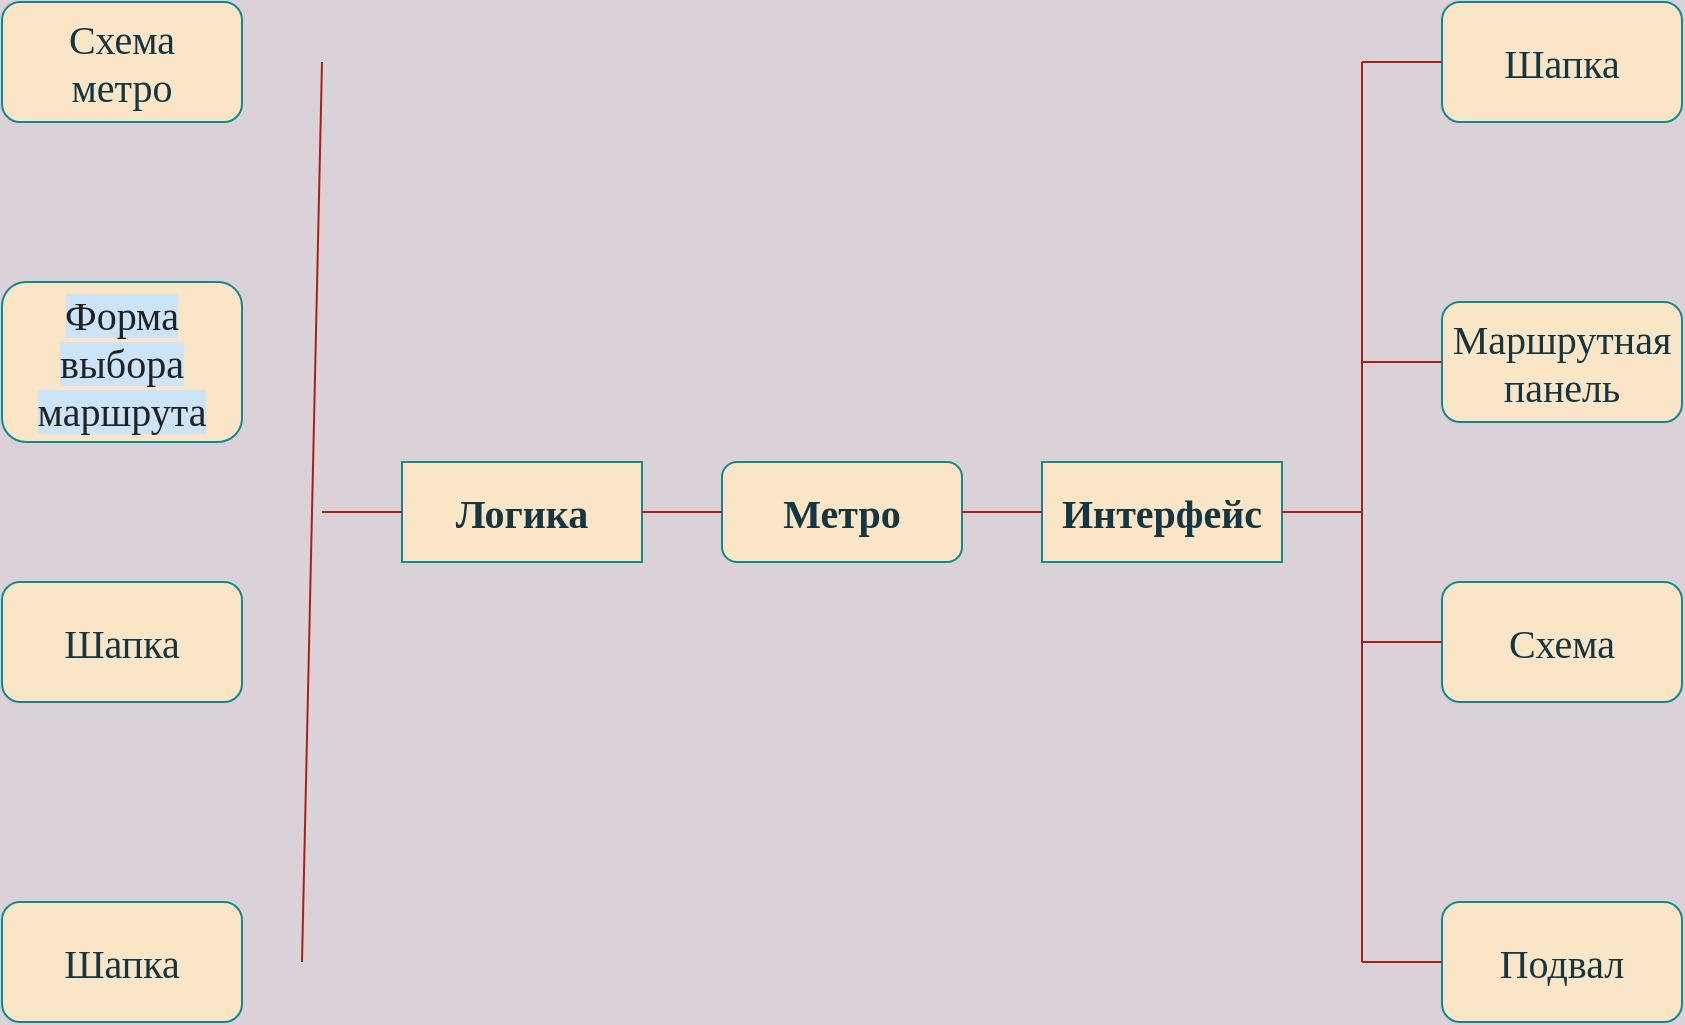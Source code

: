 <mxfile version="14.6.12" type="github">
  <diagram id="VhirNXBc8BUo8Ws5Ngwz" name="Page-1">
    <mxGraphModel dx="1054" dy="647" grid="1" gridSize="10" guides="1" tooltips="1" connect="1" arrows="1" fold="1" page="1" pageScale="1" pageWidth="1169" pageHeight="827" background="#DAD2D8" math="0" shadow="0">
      <root>
        <mxCell id="0" />
        <mxCell id="1" parent="0" />
        <mxCell id="hveAdcwGdqv-MiLM6Rzx-1" value="Метро" style="rounded=1;whiteSpace=wrap;html=1;fillColor=#FAE5C7;strokeColor=#0F8B8D;fontColor=#143642;fontFamily=Times New Roman;textDirection=ltr;fontSize=20;fontStyle=1" vertex="1" parent="1">
          <mxGeometry x="480" y="300" width="120" height="50" as="geometry" />
        </mxCell>
        <mxCell id="hveAdcwGdqv-MiLM6Rzx-2" value="Интерфейс" style="rounded=0;whiteSpace=wrap;html=1;sketch=0;fontFamily=Times New Roman;fontSize=20;fontColor=#143642;strokeColor=#0F8B8D;fillColor=#FAE5C7;textDirection=ltr;fontStyle=1" vertex="1" parent="1">
          <mxGeometry x="640" y="300" width="120" height="50" as="geometry" />
        </mxCell>
        <mxCell id="hveAdcwGdqv-MiLM6Rzx-3" value="Логика" style="rounded=0;whiteSpace=wrap;html=1;sketch=0;fontFamily=Times New Roman;fontSize=20;fontColor=#143642;strokeColor=#0F8B8D;fillColor=#FAE5C7;textDirection=ltr;fontStyle=1" vertex="1" parent="1">
          <mxGeometry x="320" y="300" width="120" height="50" as="geometry" />
        </mxCell>
        <mxCell id="hveAdcwGdqv-MiLM6Rzx-4" value="" style="endArrow=none;html=1;fontFamily=Times New Roman;fontSize=20;fontColor=#143642;strokeColor=#A8201A;fillColor=#FAE5C7;exitX=1;exitY=0.5;exitDx=0;exitDy=0;entryX=0;entryY=0.5;entryDx=0;entryDy=0;" edge="1" parent="1" source="hveAdcwGdqv-MiLM6Rzx-3" target="hveAdcwGdqv-MiLM6Rzx-1">
          <mxGeometry width="50" height="50" relative="1" as="geometry">
            <mxPoint x="500" y="360" as="sourcePoint" />
            <mxPoint x="550" y="310" as="targetPoint" />
          </mxGeometry>
        </mxCell>
        <mxCell id="hveAdcwGdqv-MiLM6Rzx-5" value="" style="endArrow=none;html=1;fontFamily=Times New Roman;fontSize=20;fontColor=#143642;strokeColor=#A8201A;fillColor=#FAE5C7;exitX=0;exitY=0.5;exitDx=0;exitDy=0;entryX=1;entryY=0.5;entryDx=0;entryDy=0;" edge="1" parent="1" source="hveAdcwGdqv-MiLM6Rzx-2" target="hveAdcwGdqv-MiLM6Rzx-1">
          <mxGeometry width="50" height="50" relative="1" as="geometry">
            <mxPoint x="500" y="360" as="sourcePoint" />
            <mxPoint x="550" y="310" as="targetPoint" />
          </mxGeometry>
        </mxCell>
        <mxCell id="hveAdcwGdqv-MiLM6Rzx-6" value="Шапка" style="rounded=1;whiteSpace=wrap;html=1;sketch=0;fontFamily=Times New Roman;fontSize=20;fontColor=#143642;strokeColor=#0F8B8D;fillColor=#FAE5C7;textDirection=ltr;" vertex="1" parent="1">
          <mxGeometry x="840" y="70" width="120" height="60" as="geometry" />
        </mxCell>
        <mxCell id="hveAdcwGdqv-MiLM6Rzx-8" value="&lt;br&gt;Маршрутная панель&lt;br&gt;&lt;br&gt;" style="rounded=1;whiteSpace=wrap;html=1;sketch=0;fontFamily=Times New Roman;fontSize=20;fontColor=#143642;strokeColor=#0F8B8D;fillColor=#FAE5C7;" vertex="1" parent="1">
          <mxGeometry x="840" y="220" width="120" height="60" as="geometry" />
        </mxCell>
        <mxCell id="hveAdcwGdqv-MiLM6Rzx-9" value="Схема" style="rounded=1;whiteSpace=wrap;html=1;sketch=0;fontFamily=Times New Roman;fontSize=20;fontColor=#143642;strokeColor=#0F8B8D;fillColor=#FAE5C7;" vertex="1" parent="1">
          <mxGeometry x="840" y="360" width="120" height="60" as="geometry" />
        </mxCell>
        <mxCell id="hveAdcwGdqv-MiLM6Rzx-10" value="Подвал" style="rounded=1;whiteSpace=wrap;html=1;sketch=0;fontFamily=Times New Roman;fontSize=20;fontColor=#143642;strokeColor=#0F8B8D;fillColor=#FAE5C7;" vertex="1" parent="1">
          <mxGeometry x="840" y="520" width="120" height="60" as="geometry" />
        </mxCell>
        <mxCell id="hveAdcwGdqv-MiLM6Rzx-11" value="" style="endArrow=none;html=1;fontFamily=Times New Roman;fontSize=20;fontColor=#143642;strokeColor=#A8201A;fillColor=#FAE5C7;exitX=1;exitY=0.5;exitDx=0;exitDy=0;" edge="1" parent="1" source="hveAdcwGdqv-MiLM6Rzx-2">
          <mxGeometry width="50" height="50" relative="1" as="geometry">
            <mxPoint x="500" y="320" as="sourcePoint" />
            <mxPoint x="800" y="325" as="targetPoint" />
            <Array as="points">
              <mxPoint x="780" y="325" />
            </Array>
          </mxGeometry>
        </mxCell>
        <mxCell id="hveAdcwGdqv-MiLM6Rzx-12" value="" style="endArrow=none;html=1;fontFamily=Times New Roman;fontSize=20;fontColor=#143642;strokeColor=#A8201A;fillColor=#FAE5C7;" edge="1" parent="1">
          <mxGeometry width="50" height="50" relative="1" as="geometry">
            <mxPoint x="800" y="550" as="sourcePoint" />
            <mxPoint x="800" y="100" as="targetPoint" />
          </mxGeometry>
        </mxCell>
        <mxCell id="hveAdcwGdqv-MiLM6Rzx-13" value="" style="endArrow=none;html=1;fontFamily=Times New Roman;fontSize=20;fontColor=#143642;strokeColor=#A8201A;fillColor=#FAE5C7;exitX=0;exitY=0.5;exitDx=0;exitDy=0;" edge="1" parent="1" source="hveAdcwGdqv-MiLM6Rzx-6">
          <mxGeometry width="50" height="50" relative="1" as="geometry">
            <mxPoint x="500" y="320" as="sourcePoint" />
            <mxPoint x="800" y="100" as="targetPoint" />
          </mxGeometry>
        </mxCell>
        <mxCell id="hveAdcwGdqv-MiLM6Rzx-14" value="" style="endArrow=none;html=1;fontFamily=Times New Roman;fontSize=20;fontColor=#143642;strokeColor=#A8201A;fillColor=#FAE5C7;exitX=0;exitY=0.5;exitDx=0;exitDy=0;" edge="1" parent="1" source="hveAdcwGdqv-MiLM6Rzx-10">
          <mxGeometry width="50" height="50" relative="1" as="geometry">
            <mxPoint x="500" y="320" as="sourcePoint" />
            <mxPoint x="800" y="550" as="targetPoint" />
          </mxGeometry>
        </mxCell>
        <mxCell id="hveAdcwGdqv-MiLM6Rzx-15" value="" style="endArrow=none;html=1;fontFamily=Times New Roman;fontSize=20;fontColor=#143642;strokeColor=#A8201A;fillColor=#FAE5C7;exitX=0;exitY=0.5;exitDx=0;exitDy=0;" edge="1" parent="1" source="hveAdcwGdqv-MiLM6Rzx-8">
          <mxGeometry width="50" height="50" relative="1" as="geometry">
            <mxPoint x="830" y="250" as="sourcePoint" />
            <mxPoint x="800" y="250" as="targetPoint" />
          </mxGeometry>
        </mxCell>
        <mxCell id="hveAdcwGdqv-MiLM6Rzx-17" value="" style="endArrow=none;html=1;fontFamily=Times New Roman;fontSize=20;fontColor=#143642;strokeColor=#A8201A;fillColor=#FAE5C7;exitX=0;exitY=0.5;exitDx=0;exitDy=0;" edge="1" parent="1" source="hveAdcwGdqv-MiLM6Rzx-9">
          <mxGeometry width="50" height="50" relative="1" as="geometry">
            <mxPoint x="500" y="320" as="sourcePoint" />
            <mxPoint x="800" y="390" as="targetPoint" />
          </mxGeometry>
        </mxCell>
        <mxCell id="hveAdcwGdqv-MiLM6Rzx-18" value="Схема&lt;br&gt;метро&lt;br&gt;" style="rounded=1;whiteSpace=wrap;html=1;sketch=0;fontFamily=Times New Roman;fontSize=20;fontColor=#143642;strokeColor=#0F8B8D;fillColor=#FAE5C7;textDirection=ltr;" vertex="1" parent="1">
          <mxGeometry x="120" y="70" width="120" height="60" as="geometry" />
        </mxCell>
        <mxCell id="hveAdcwGdqv-MiLM6Rzx-19" value="&lt;font color=&quot;#222222&quot;&gt;&lt;span style=&quot;background-color: rgb(204 , 228 , 247)&quot;&gt;Форма&lt;br&gt;выбора &lt;br&gt;маршрута&lt;br&gt;&lt;/span&gt;&lt;/font&gt;" style="rounded=1;whiteSpace=wrap;html=1;sketch=0;fontFamily=Times New Roman;fontSize=20;fontColor=#143642;strokeColor=#0F8B8D;fillColor=#FAE5C7;textDirection=ltr;" vertex="1" parent="1">
          <mxGeometry x="120" y="210" width="120" height="80" as="geometry" />
        </mxCell>
        <mxCell id="hveAdcwGdqv-MiLM6Rzx-20" value="Шапка" style="rounded=1;whiteSpace=wrap;html=1;sketch=0;fontFamily=Times New Roman;fontSize=20;fontColor=#143642;strokeColor=#0F8B8D;fillColor=#FAE5C7;textDirection=ltr;" vertex="1" parent="1">
          <mxGeometry x="120" y="360" width="120" height="60" as="geometry" />
        </mxCell>
        <mxCell id="hveAdcwGdqv-MiLM6Rzx-21" value="Шапка" style="rounded=1;whiteSpace=wrap;html=1;sketch=0;fontFamily=Times New Roman;fontSize=20;fontColor=#143642;strokeColor=#0F8B8D;fillColor=#FAE5C7;textDirection=ltr;" vertex="1" parent="1">
          <mxGeometry x="120" y="520" width="120" height="60" as="geometry" />
        </mxCell>
        <mxCell id="hveAdcwGdqv-MiLM6Rzx-22" value="" style="endArrow=none;html=1;fontFamily=Times New Roman;fontSize=20;fontColor=#143642;strokeColor=#A8201A;fillColor=#FAE5C7;exitX=0;exitY=0.5;exitDx=0;exitDy=0;" edge="1" parent="1" source="hveAdcwGdqv-MiLM6Rzx-3">
          <mxGeometry width="50" height="50" relative="1" as="geometry">
            <mxPoint x="320" y="330" as="sourcePoint" />
            <mxPoint x="280" y="325" as="targetPoint" />
          </mxGeometry>
        </mxCell>
        <mxCell id="hveAdcwGdqv-MiLM6Rzx-23" value="" style="endArrow=none;html=1;fontFamily=Times New Roman;fontSize=20;fontColor=#143642;strokeColor=#A8201A;fillColor=#FAE5C7;" edge="1" parent="1">
          <mxGeometry width="50" height="50" relative="1" as="geometry">
            <mxPoint x="270" y="550" as="sourcePoint" />
            <mxPoint x="280" y="100" as="targetPoint" />
          </mxGeometry>
        </mxCell>
      </root>
    </mxGraphModel>
  </diagram>
</mxfile>
